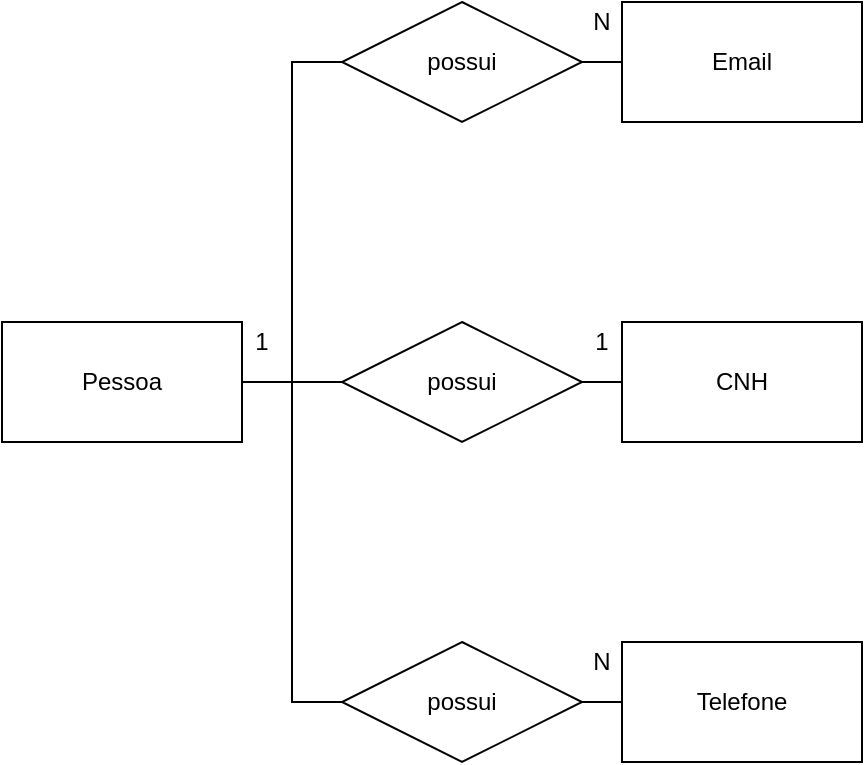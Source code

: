 <mxfile version="14.9.3" type="device"><diagram id="yQfdg17W8UTcPmU5Ffnw" name="Page-1"><mxGraphModel dx="782" dy="649" grid="1" gridSize="10" guides="1" tooltips="1" connect="1" arrows="1" fold="1" page="1" pageScale="1" pageWidth="827" pageHeight="1169" math="0" shadow="0"><root><mxCell id="0"/><mxCell id="1" parent="0"/><mxCell id="cNsKwSisc2Ci2XeQvP1G-9" style="edgeStyle=orthogonalEdgeStyle;rounded=0;orthogonalLoop=1;jettySize=auto;html=1;entryX=0;entryY=0.5;entryDx=0;entryDy=0;endArrow=none;endFill=0;" parent="1" source="cNsKwSisc2Ci2XeQvP1G-1" target="cNsKwSisc2Ci2XeQvP1G-5" edge="1"><mxGeometry relative="1" as="geometry"/></mxCell><mxCell id="cNsKwSisc2Ci2XeQvP1G-10" style="edgeStyle=orthogonalEdgeStyle;rounded=0;orthogonalLoop=1;jettySize=auto;html=1;entryX=0;entryY=0.5;entryDx=0;entryDy=0;endArrow=none;endFill=0;" parent="1" source="cNsKwSisc2Ci2XeQvP1G-1" target="cNsKwSisc2Ci2XeQvP1G-6" edge="1"><mxGeometry relative="1" as="geometry"/></mxCell><mxCell id="cNsKwSisc2Ci2XeQvP1G-11" style="edgeStyle=orthogonalEdgeStyle;rounded=0;orthogonalLoop=1;jettySize=auto;html=1;entryX=0;entryY=0.5;entryDx=0;entryDy=0;endArrow=none;endFill=0;" parent="1" source="cNsKwSisc2Ci2XeQvP1G-1" target="cNsKwSisc2Ci2XeQvP1G-7" edge="1"><mxGeometry relative="1" as="geometry"/></mxCell><mxCell id="cNsKwSisc2Ci2XeQvP1G-1" value="Pessoa" style="rounded=0;whiteSpace=wrap;html=1;" parent="1" vertex="1"><mxGeometry x="80" y="310" width="120" height="60" as="geometry"/></mxCell><mxCell id="cNsKwSisc2Ci2XeQvP1G-2" value="CNH" style="rounded=0;whiteSpace=wrap;html=1;" parent="1" vertex="1"><mxGeometry x="390" y="310" width="120" height="60" as="geometry"/></mxCell><mxCell id="cNsKwSisc2Ci2XeQvP1G-3" value="Email" style="rounded=0;whiteSpace=wrap;html=1;" parent="1" vertex="1"><mxGeometry x="390" y="150" width="120" height="60" as="geometry"/></mxCell><mxCell id="cNsKwSisc2Ci2XeQvP1G-4" value="Telefone" style="rounded=0;whiteSpace=wrap;html=1;" parent="1" vertex="1"><mxGeometry x="390" y="470" width="120" height="60" as="geometry"/></mxCell><mxCell id="cNsKwSisc2Ci2XeQvP1G-12" style="edgeStyle=orthogonalEdgeStyle;rounded=0;orthogonalLoop=1;jettySize=auto;html=1;entryX=0;entryY=0.5;entryDx=0;entryDy=0;endArrow=none;endFill=0;" parent="1" source="cNsKwSisc2Ci2XeQvP1G-5" target="cNsKwSisc2Ci2XeQvP1G-2" edge="1"><mxGeometry relative="1" as="geometry"/></mxCell><mxCell id="cNsKwSisc2Ci2XeQvP1G-5" value="possui" style="shape=rhombus;perimeter=rhombusPerimeter;whiteSpace=wrap;html=1;align=center;" parent="1" vertex="1"><mxGeometry x="250" y="310" width="120" height="60" as="geometry"/></mxCell><mxCell id="cNsKwSisc2Ci2XeQvP1G-13" style="edgeStyle=orthogonalEdgeStyle;rounded=0;orthogonalLoop=1;jettySize=auto;html=1;endArrow=none;endFill=0;" parent="1" source="cNsKwSisc2Ci2XeQvP1G-6" target="cNsKwSisc2Ci2XeQvP1G-3" edge="1"><mxGeometry relative="1" as="geometry"/></mxCell><mxCell id="cNsKwSisc2Ci2XeQvP1G-6" value="possui" style="shape=rhombus;perimeter=rhombusPerimeter;whiteSpace=wrap;html=1;align=center;" parent="1" vertex="1"><mxGeometry x="250" y="150" width="120" height="60" as="geometry"/></mxCell><mxCell id="cNsKwSisc2Ci2XeQvP1G-14" style="edgeStyle=orthogonalEdgeStyle;rounded=0;orthogonalLoop=1;jettySize=auto;html=1;entryX=0;entryY=0.5;entryDx=0;entryDy=0;endArrow=none;endFill=0;" parent="1" source="cNsKwSisc2Ci2XeQvP1G-7" target="cNsKwSisc2Ci2XeQvP1G-4" edge="1"><mxGeometry relative="1" as="geometry"/></mxCell><mxCell id="cNsKwSisc2Ci2XeQvP1G-7" value="possui" style="shape=rhombus;perimeter=rhombusPerimeter;whiteSpace=wrap;html=1;align=center;" parent="1" vertex="1"><mxGeometry x="250" y="470" width="120" height="60" as="geometry"/></mxCell><mxCell id="cNsKwSisc2Ci2XeQvP1G-15" value="N" style="text;html=1;strokeColor=none;fillColor=none;align=center;verticalAlign=middle;whiteSpace=wrap;rounded=0;" parent="1" vertex="1"><mxGeometry x="360" y="150" width="40" height="20" as="geometry"/></mxCell><mxCell id="cNsKwSisc2Ci2XeQvP1G-16" value="N" style="text;html=1;strokeColor=none;fillColor=none;align=center;verticalAlign=middle;whiteSpace=wrap;rounded=0;" parent="1" vertex="1"><mxGeometry x="360" y="470" width="40" height="20" as="geometry"/></mxCell><mxCell id="cNsKwSisc2Ci2XeQvP1G-17" value="1" style="text;html=1;strokeColor=none;fillColor=none;align=center;verticalAlign=middle;whiteSpace=wrap;rounded=0;" parent="1" vertex="1"><mxGeometry x="360" y="310" width="40" height="20" as="geometry"/></mxCell><mxCell id="cNsKwSisc2Ci2XeQvP1G-19" value="1" style="text;html=1;strokeColor=none;fillColor=none;align=center;verticalAlign=middle;whiteSpace=wrap;rounded=0;" parent="1" vertex="1"><mxGeometry x="190" y="310" width="40" height="20" as="geometry"/></mxCell></root></mxGraphModel></diagram></mxfile>